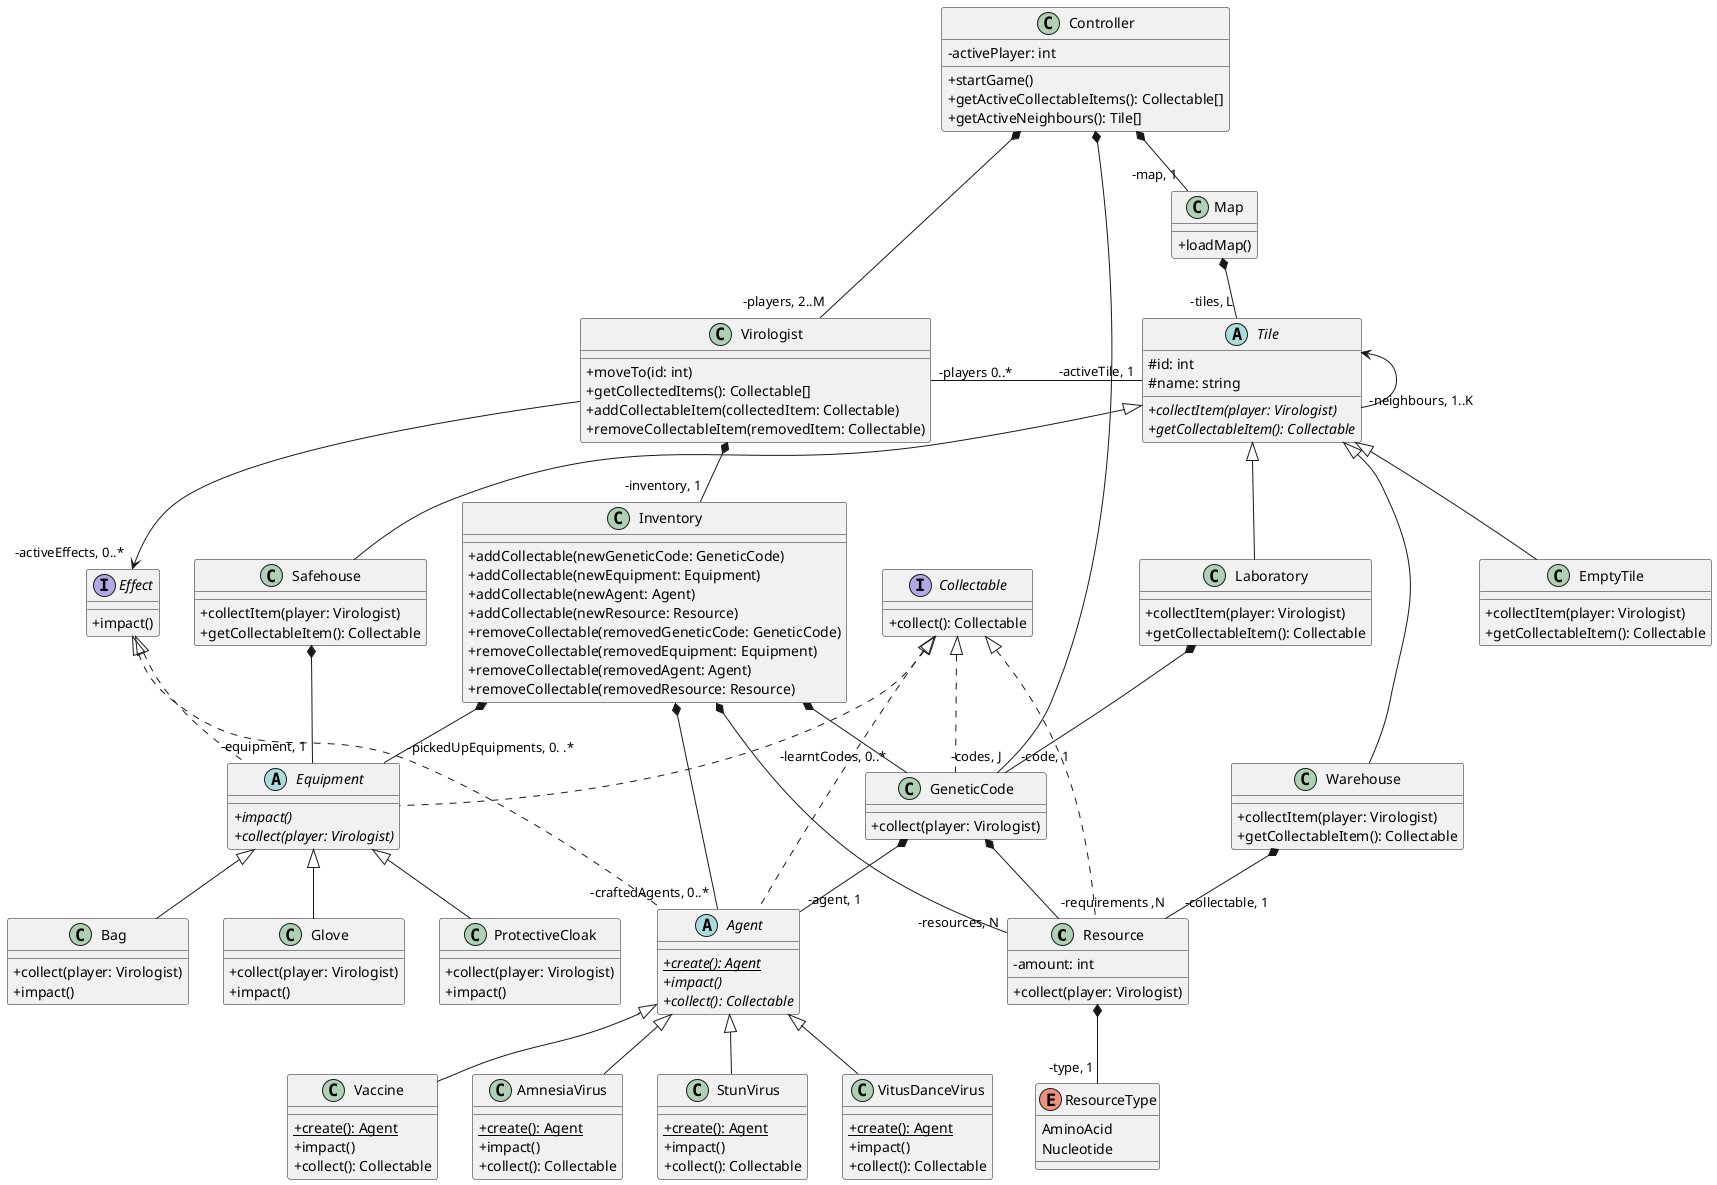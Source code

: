 @startuml
'https://plantuml.com/class-diagram
skinparam classAttributeIconSize 0
class Resource implements Collectable {
    -amount: int
    +collect(player: Virologist)
}

enum ResourceType {
    AminoAcid
    Nucleotide
}
'class AminoAcid extends Resource {
'
'}
'class Nucleotide extends Resource {
'
'}
Resource *-- "-type, 1" ResourceType

abstract class Agent implements Effect, Collectable {
    {static} {abstract} +create(): Agent
    {abstract} +impact()
    {abstract} +collect(): Collectable
}

class AmnesiaVirus extends Agent{
    {static} +create(): Agent
    +impact()
    +collect(): Collectable
}

class StunVirus extends Agent{
    {static} +create(): Agent
    +impact()
    +collect(): Collectable
}
class VitusDanceVirus extends Agent{
    {static} +create(): Agent
    +impact()
    +collect(): Collectable
}
class Vaccine extends Agent{
    {static} +create(): Agent
    +impact()
    +collect(): Collectable
}

class Virologist {
    +moveTo(id: int)
    +getCollectedItems(): Collectable[]
    +addCollectableItem(collectedItem: Collectable)
    +removeCollectableItem(removedItem: Collectable)
}

class Inventory {
    +addCollectable(newGeneticCode: GeneticCode)
    +addCollectable(newEquipment: Equipment)
    +addCollectable(newAgent: Agent)
    +addCollectable(newResource: Resource)
    +removeCollectable(removedGeneticCode: GeneticCode)
    +removeCollectable(removedEquipment: Equipment)
    +removeCollectable(removedAgent: Agent)
    +removeCollectable(removedResource: Resource)
}
interface Effect {
    +impact()
}
class GeneticCode implements Collectable {
    +collect(player: Virologist)
}

interface Collectable {
    +collect(): Collectable
}

Virologist *-- "-inventory, 1" Inventory
Virologist --> "-activeEffects, 0..*" Effect

Inventory *-- "-learntCodes, 0..*" GeneticCode
Inventory *-- "-pickedUpEquipments, 0. .*" Equipment
Inventory *-- "-craftedAgents, 0..*" Agent
Inventory *-- "-resources, N" Resource

GeneticCode *-- "-requirements ,N" Resource
GeneticCode *-- "-agent, 1" Agent

Virologist "-players 0..*" - "-activeTile, 1" Tile

abstract class Equipment implements Effect, Collectable {
    {abstract} +impact()
    {abstract} +collect(player: Virologist)

}
class ProtectiveCloak extends Equipment {
    +collect(player: Virologist)
    +impact()
}

class Bag extends Equipment{
    +collect(player: Virologist)
    +impact()
}
class Glove extends Equipment {
    +collect(player: Virologist)
    +impact()
}

'There is Collectable getter because EmptyTile must have a getter either
abstract class Tile {
    #id: int
    #name: string
    {abstract} +collectItem(player: Virologist)
    {abstract} +getCollectableItem(): Collectable
}
class Laboratory extends Tile {
    +collectItem(player: Virologist)
    +getCollectableItem(): Collectable
}

class Safehouse extends Tile {
    +collectItem(player: Virologist)
    +getCollectableItem(): Collectable
}
class Warehouse extends Tile {
    +collectItem(player: Virologist)
    +getCollectableItem(): Collectable
}
class EmptyTile extends Tile {
    +collectItem(player: Virologist)
    +getCollectableItem(): Collectable
}

class Map {
    +loadMap()
}
Laboratory *-- "-code, 1" GeneticCode
Safehouse *-- "-equipment, 1" Equipment
Warehouse *-- "-collectable, 1" Resource

Map  *-- "-tiles, L" Tile
Tile <-- "-neighbours, 1..K" Tile


class Controller {
    -activePlayer: int
    +startGame()
    +getActiveCollectableItems(): Collectable[]
    +getActiveNeighbours(): Tile[]
}
Controller *-- "-map, 1" Map
Controller *-- "-players, 2..M" Virologist
Controller *-- "-codes, J" GeneticCode

@enduml